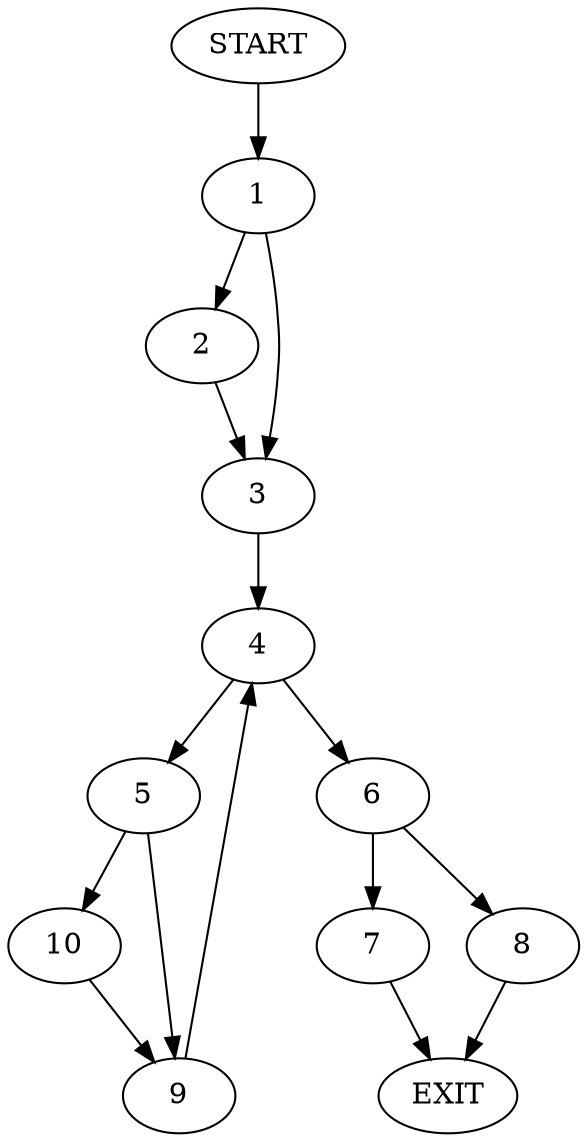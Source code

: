 digraph {
0 [label="START"]
11 [label="EXIT"]
0 -> 1
1 -> 2
1 -> 3
2 -> 3
3 -> 4
4 -> 5
4 -> 6
6 -> 7
6 -> 8
5 -> 9
5 -> 10
9 -> 4
10 -> 9
7 -> 11
8 -> 11
}
